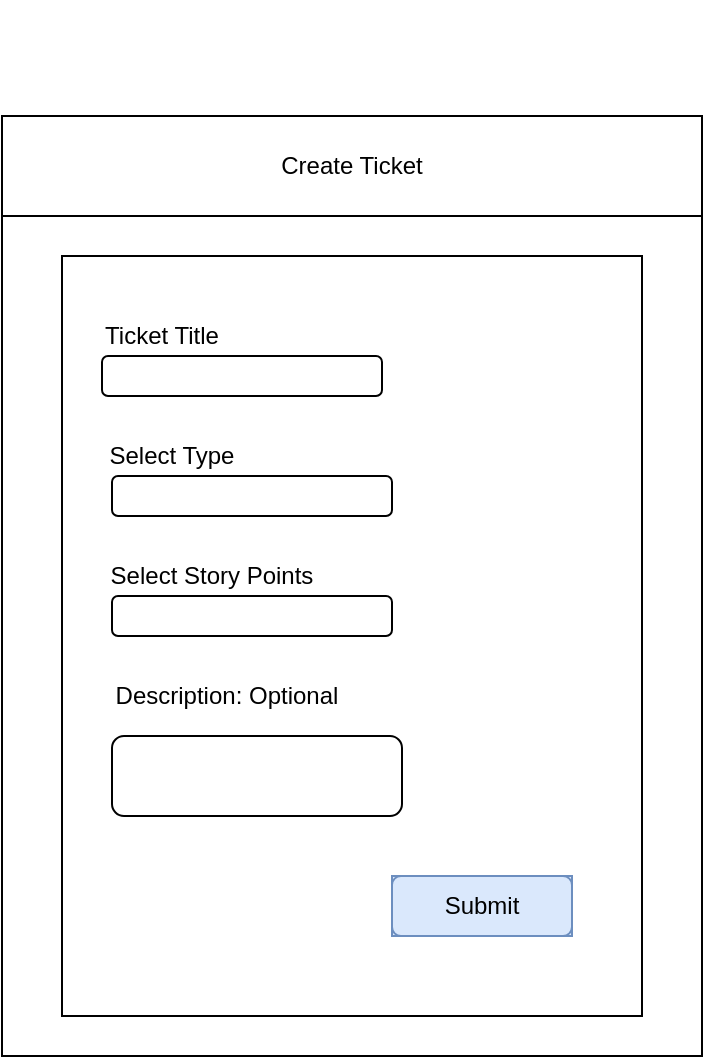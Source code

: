 <mxfile version="13.0.8" type="device"><diagram id="7lIhSCMfj4PqgY317y7M" name="Page-1"><mxGraphModel dx="704" dy="788" grid="1" gridSize="10" guides="1" tooltips="1" connect="1" arrows="1" fold="1" page="1" pageScale="1" pageWidth="850" pageHeight="1100" math="0" shadow="0"><root><mxCell id="0"/><mxCell id="1" parent="0"/><mxCell id="zTwWO99XxFbs7bUA5k1x-5" value="" style="group" parent="1" vertex="1" connectable="0"><mxGeometry x="280" y="210" width="350" height="450" as="geometry"/></mxCell><mxCell id="zTwWO99XxFbs7bUA5k1x-1" value="" style="rounded=0;whiteSpace=wrap;html=1;" parent="zTwWO99XxFbs7bUA5k1x-5" vertex="1"><mxGeometry y="50" width="350" height="420" as="geometry"/></mxCell><mxCell id="zTwWO99XxFbs7bUA5k1x-2" value="" style="rounded=0;whiteSpace=wrap;html=1;" parent="zTwWO99XxFbs7bUA5k1x-5" vertex="1"><mxGeometry width="350" height="50" as="geometry"/></mxCell><mxCell id="zTwWO99XxFbs7bUA5k1x-4" value="Create Ticket" style="text;html=1;strokeColor=none;fillColor=none;align=center;verticalAlign=middle;whiteSpace=wrap;rounded=0;" parent="zTwWO99XxFbs7bUA5k1x-5" vertex="1"><mxGeometry x="100" width="150" height="50" as="geometry"/></mxCell><mxCell id="zTwWO99XxFbs7bUA5k1x-18" value="" style="shape=image;html=1;verticalAlign=top;verticalLabelPosition=bottom;labelBackgroundColor=#ffffff;imageAspect=0;aspect=fixed;image=https://cdn4.iconfinder.com/data/icons/ionicons/512/icon-close-128.png" parent="zTwWO99XxFbs7bUA5k1x-5" vertex="1"><mxGeometry x="310" y="11" width="28" height="28" as="geometry"/></mxCell><mxCell id="zTwWO99XxFbs7bUA5k1x-19" value="" style="rounded=0;whiteSpace=wrap;html=1;" parent="zTwWO99XxFbs7bUA5k1x-5" vertex="1"><mxGeometry x="30" y="70" width="290" height="380" as="geometry"/></mxCell><mxCell id="rgMpO6bQZ7T9iW5iYlGG-43" value="" style="group" vertex="1" connectable="0" parent="zTwWO99XxFbs7bUA5k1x-5"><mxGeometry x="40" y="100" width="150" height="40" as="geometry"/></mxCell><mxCell id="rgMpO6bQZ7T9iW5iYlGG-44" value="" style="rounded=1;whiteSpace=wrap;html=1;" vertex="1" parent="rgMpO6bQZ7T9iW5iYlGG-43"><mxGeometry x="10" y="20" width="140" height="20" as="geometry"/></mxCell><mxCell id="rgMpO6bQZ7T9iW5iYlGG-45" value="Ticket Title" style="text;html=1;strokeColor=none;fillColor=none;align=center;verticalAlign=middle;whiteSpace=wrap;rounded=0;" vertex="1" parent="rgMpO6bQZ7T9iW5iYlGG-43"><mxGeometry width="80" height="20" as="geometry"/></mxCell><mxCell id="rgMpO6bQZ7T9iW5iYlGG-49" value="" style="group" vertex="1" connectable="0" parent="zTwWO99XxFbs7bUA5k1x-5"><mxGeometry x="45" y="160" width="150" height="40" as="geometry"/></mxCell><mxCell id="rgMpO6bQZ7T9iW5iYlGG-40" value="" style="group" vertex="1" connectable="0" parent="rgMpO6bQZ7T9iW5iYlGG-49"><mxGeometry width="150" height="40" as="geometry"/></mxCell><mxCell id="rgMpO6bQZ7T9iW5iYlGG-41" value="" style="rounded=1;whiteSpace=wrap;html=1;" vertex="1" parent="rgMpO6bQZ7T9iW5iYlGG-40"><mxGeometry x="10" y="20" width="140" height="20" as="geometry"/></mxCell><mxCell id="rgMpO6bQZ7T9iW5iYlGG-42" value="Select Type" style="text;html=1;strokeColor=none;fillColor=none;align=center;verticalAlign=middle;whiteSpace=wrap;rounded=0;" vertex="1" parent="rgMpO6bQZ7T9iW5iYlGG-40"><mxGeometry width="80" height="20" as="geometry"/></mxCell><mxCell id="rgMpO6bQZ7T9iW5iYlGG-39" value="" style="group" vertex="1" connectable="0" parent="zTwWO99XxFbs7bUA5k1x-5"><mxGeometry x="45" y="220" width="150" height="40" as="geometry"/></mxCell><mxCell id="rgMpO6bQZ7T9iW5iYlGG-37" value="" style="rounded=1;whiteSpace=wrap;html=1;" vertex="1" parent="rgMpO6bQZ7T9iW5iYlGG-39"><mxGeometry x="10" y="20" width="140" height="20" as="geometry"/></mxCell><mxCell id="rgMpO6bQZ7T9iW5iYlGG-38" value="Select Story Points" style="text;html=1;strokeColor=none;fillColor=none;align=center;verticalAlign=middle;whiteSpace=wrap;rounded=0;" vertex="1" parent="rgMpO6bQZ7T9iW5iYlGG-39"><mxGeometry width="120" height="20" as="geometry"/></mxCell><mxCell id="rgMpO6bQZ7T9iW5iYlGG-52" value="" style="group" vertex="1" connectable="0" parent="zTwWO99XxFbs7bUA5k1x-5"><mxGeometry x="55" y="280" width="145" height="70" as="geometry"/></mxCell><mxCell id="rgMpO6bQZ7T9iW5iYlGG-50" value="" style="rounded=1;whiteSpace=wrap;html=1;" vertex="1" parent="rgMpO6bQZ7T9iW5iYlGG-52"><mxGeometry y="30" width="145" height="40" as="geometry"/></mxCell><mxCell id="rgMpO6bQZ7T9iW5iYlGG-55" value="" style="group;fillColor=#dae8fc;strokeColor=#6c8ebf;" vertex="1" connectable="0" parent="zTwWO99XxFbs7bUA5k1x-5"><mxGeometry x="195" y="380" width="90" height="30" as="geometry"/></mxCell><mxCell id="rgMpO6bQZ7T9iW5iYlGG-53" value="" style="rounded=1;whiteSpace=wrap;html=1;fillColor=#dae8fc;strokeColor=#6c8ebf;" vertex="1" parent="rgMpO6bQZ7T9iW5iYlGG-55"><mxGeometry width="90" height="30" as="geometry"/></mxCell><mxCell id="rgMpO6bQZ7T9iW5iYlGG-54" value="Submit" style="text;html=1;strokeColor=none;fillColor=none;align=center;verticalAlign=middle;whiteSpace=wrap;rounded=0;" vertex="1" parent="rgMpO6bQZ7T9iW5iYlGG-55"><mxGeometry x="25" y="5" width="40" height="20" as="geometry"/></mxCell><mxCell id="rgMpO6bQZ7T9iW5iYlGG-51" value="Description: Optional" style="text;html=1;strokeColor=none;fillColor=none;align=center;verticalAlign=middle;whiteSpace=wrap;rounded=0;" vertex="1" parent="zTwWO99XxFbs7bUA5k1x-5"><mxGeometry x="40" y="280" width="145" height="20" as="geometry"/></mxCell><mxCell id="zTwWO99XxFbs7bUA5k1x-16" value="" style="group;rotation=90;" parent="1" vertex="1" connectable="0"><mxGeometry x="230" y="250" width="215" height="20" as="geometry"/></mxCell></root></mxGraphModel></diagram></mxfile>